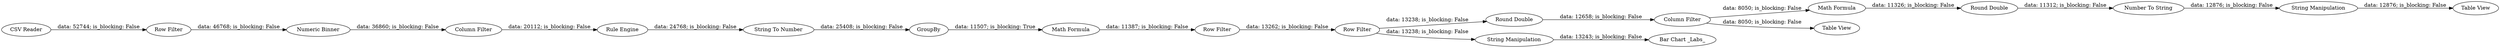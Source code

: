 digraph {
	"-1647201161145225929_9" [label="String To Number"]
	"-1647201161145225929_102" [label="Number To String"]
	"-1647201161145225929_6" [label="CSV Reader"]
	"-1647201161145225929_7" [label="Column Filter"]
	"-1647201161145225929_106" [label="Row Filter"]
	"-1647201161145225929_16" [label="Round Double"]
	"-1647201161145225929_11" [label="Math Formula"]
	"-1647201161145225929_17" [label="Column Filter"]
	"-1647201161145225929_3" [label="Rule Engine"]
	"-1647201161145225929_14" [label="String Manipulation"]
	"-1647201161145225929_103" [label="String Manipulation"]
	"-1647201161145225929_12" [label="Row Filter"]
	"-1647201161145225929_99" [label="Math Formula"]
	"-1647201161145225929_10" [label="Bar Chart _Labs_"]
	"-1647201161145225929_100" [label="Table View"]
	"-1647201161145225929_8" [label=GroupBy]
	"-1647201161145225929_18" [label="Table View"]
	"-1647201161145225929_5" [label="Row Filter"]
	"-1647201161145225929_101" [label="Round Double"]
	"-1647201161145225929_105" [label="Numeric Binner"]
	"-1647201161145225929_103" -> "-1647201161145225929_100" [label="data: 12876; is_blocking: False"]
	"-1647201161145225929_16" -> "-1647201161145225929_17" [label="data: 12658; is_blocking: False"]
	"-1647201161145225929_14" -> "-1647201161145225929_10" [label="data: 13243; is_blocking: False"]
	"-1647201161145225929_11" -> "-1647201161145225929_12" [label="data: 11387; is_blocking: False"]
	"-1647201161145225929_101" -> "-1647201161145225929_102" [label="data: 11312; is_blocking: False"]
	"-1647201161145225929_105" -> "-1647201161145225929_7" [label="data: 36860; is_blocking: False"]
	"-1647201161145225929_106" -> "-1647201161145225929_16" [label="data: 13238; is_blocking: False"]
	"-1647201161145225929_3" -> "-1647201161145225929_9" [label="data: 24768; is_blocking: False"]
	"-1647201161145225929_12" -> "-1647201161145225929_106" [label="data: 13262; is_blocking: False"]
	"-1647201161145225929_5" -> "-1647201161145225929_105" [label="data: 46768; is_blocking: False"]
	"-1647201161145225929_17" -> "-1647201161145225929_99" [label="data: 8050; is_blocking: False"]
	"-1647201161145225929_7" -> "-1647201161145225929_3" [label="data: 20112; is_blocking: False"]
	"-1647201161145225929_9" -> "-1647201161145225929_8" [label="data: 25408; is_blocking: False"]
	"-1647201161145225929_106" -> "-1647201161145225929_14" [label="data: 13238; is_blocking: False"]
	"-1647201161145225929_8" -> "-1647201161145225929_11" [label="data: 11507; is_blocking: True"]
	"-1647201161145225929_17" -> "-1647201161145225929_18" [label="data: 8050; is_blocking: False"]
	"-1647201161145225929_6" -> "-1647201161145225929_5" [label="data: 52744; is_blocking: False"]
	"-1647201161145225929_99" -> "-1647201161145225929_101" [label="data: 11326; is_blocking: False"]
	"-1647201161145225929_102" -> "-1647201161145225929_103" [label="data: 12876; is_blocking: False"]
	rankdir=LR
}
